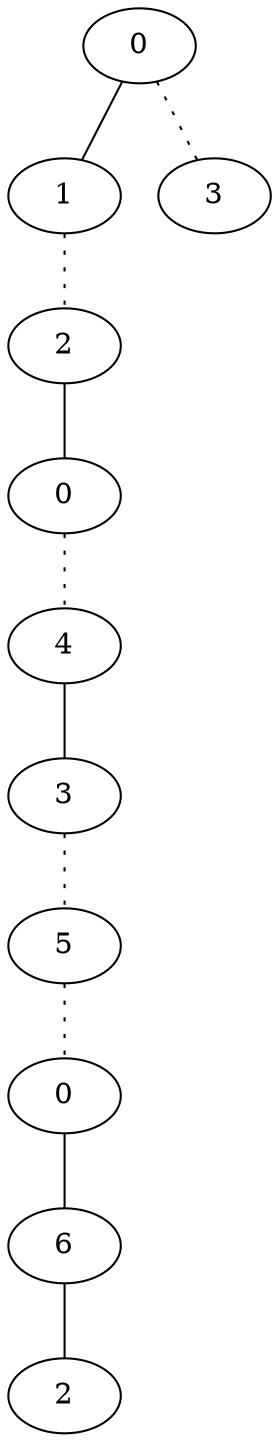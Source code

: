 graph {
a0[label=0];
a1[label=1];
a2[label=2];
a3[label=0];
a4[label=4];
a5[label=3];
a6[label=5];
a7[label=0];
a8[label=6];
a9[label=2];
a10[label=3];
a0 -- a1;
a0 -- a10 [style=dotted];
a1 -- a2 [style=dotted];
a2 -- a3;
a3 -- a4 [style=dotted];
a4 -- a5;
a5 -- a6 [style=dotted];
a6 -- a7 [style=dotted];
a7 -- a8;
a8 -- a9;
}
